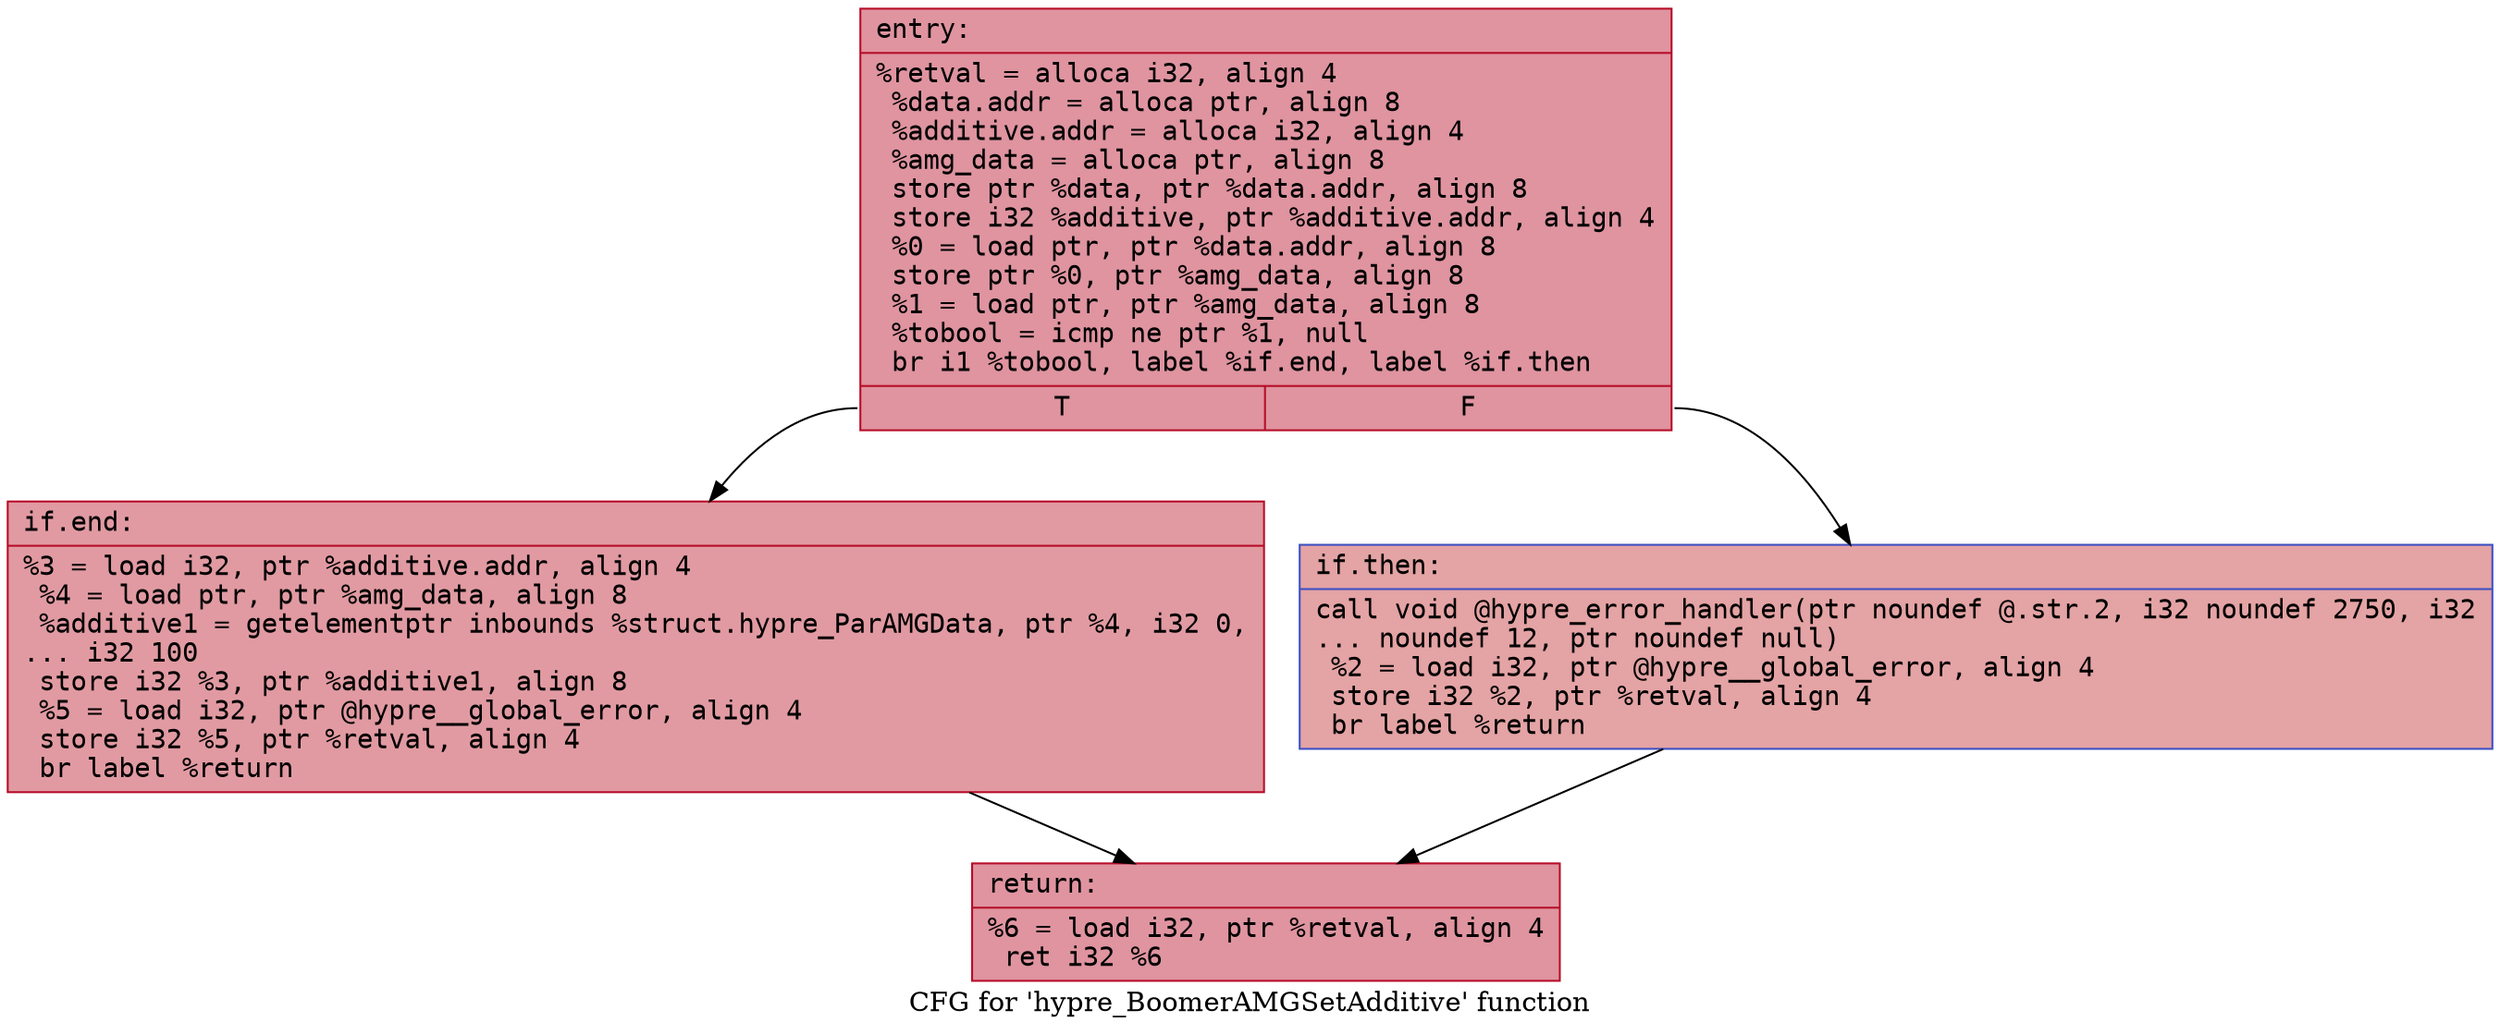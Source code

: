 digraph "CFG for 'hypre_BoomerAMGSetAdditive' function" {
	label="CFG for 'hypre_BoomerAMGSetAdditive' function";

	Node0x55fa80a07900 [shape=record,color="#b70d28ff", style=filled, fillcolor="#b70d2870" fontname="Courier",label="{entry:\l|  %retval = alloca i32, align 4\l  %data.addr = alloca ptr, align 8\l  %additive.addr = alloca i32, align 4\l  %amg_data = alloca ptr, align 8\l  store ptr %data, ptr %data.addr, align 8\l  store i32 %additive, ptr %additive.addr, align 4\l  %0 = load ptr, ptr %data.addr, align 8\l  store ptr %0, ptr %amg_data, align 8\l  %1 = load ptr, ptr %amg_data, align 8\l  %tobool = icmp ne ptr %1, null\l  br i1 %tobool, label %if.end, label %if.then\l|{<s0>T|<s1>F}}"];
	Node0x55fa80a07900:s0 -> Node0x55fa80a07ec0[tooltip="entry -> if.end\nProbability 62.50%" ];
	Node0x55fa80a07900:s1 -> Node0x55fa80a07f30[tooltip="entry -> if.then\nProbability 37.50%" ];
	Node0x55fa80a07f30 [shape=record,color="#3d50c3ff", style=filled, fillcolor="#c32e3170" fontname="Courier",label="{if.then:\l|  call void @hypre_error_handler(ptr noundef @.str.2, i32 noundef 2750, i32\l... noundef 12, ptr noundef null)\l  %2 = load i32, ptr @hypre__global_error, align 4\l  store i32 %2, ptr %retval, align 4\l  br label %return\l}"];
	Node0x55fa80a07f30 -> Node0x55fa80a08390[tooltip="if.then -> return\nProbability 100.00%" ];
	Node0x55fa80a07ec0 [shape=record,color="#b70d28ff", style=filled, fillcolor="#bb1b2c70" fontname="Courier",label="{if.end:\l|  %3 = load i32, ptr %additive.addr, align 4\l  %4 = load ptr, ptr %amg_data, align 8\l  %additive1 = getelementptr inbounds %struct.hypre_ParAMGData, ptr %4, i32 0,\l... i32 100\l  store i32 %3, ptr %additive1, align 8\l  %5 = load i32, ptr @hypre__global_error, align 4\l  store i32 %5, ptr %retval, align 4\l  br label %return\l}"];
	Node0x55fa80a07ec0 -> Node0x55fa80a08390[tooltip="if.end -> return\nProbability 100.00%" ];
	Node0x55fa80a08390 [shape=record,color="#b70d28ff", style=filled, fillcolor="#b70d2870" fontname="Courier",label="{return:\l|  %6 = load i32, ptr %retval, align 4\l  ret i32 %6\l}"];
}
